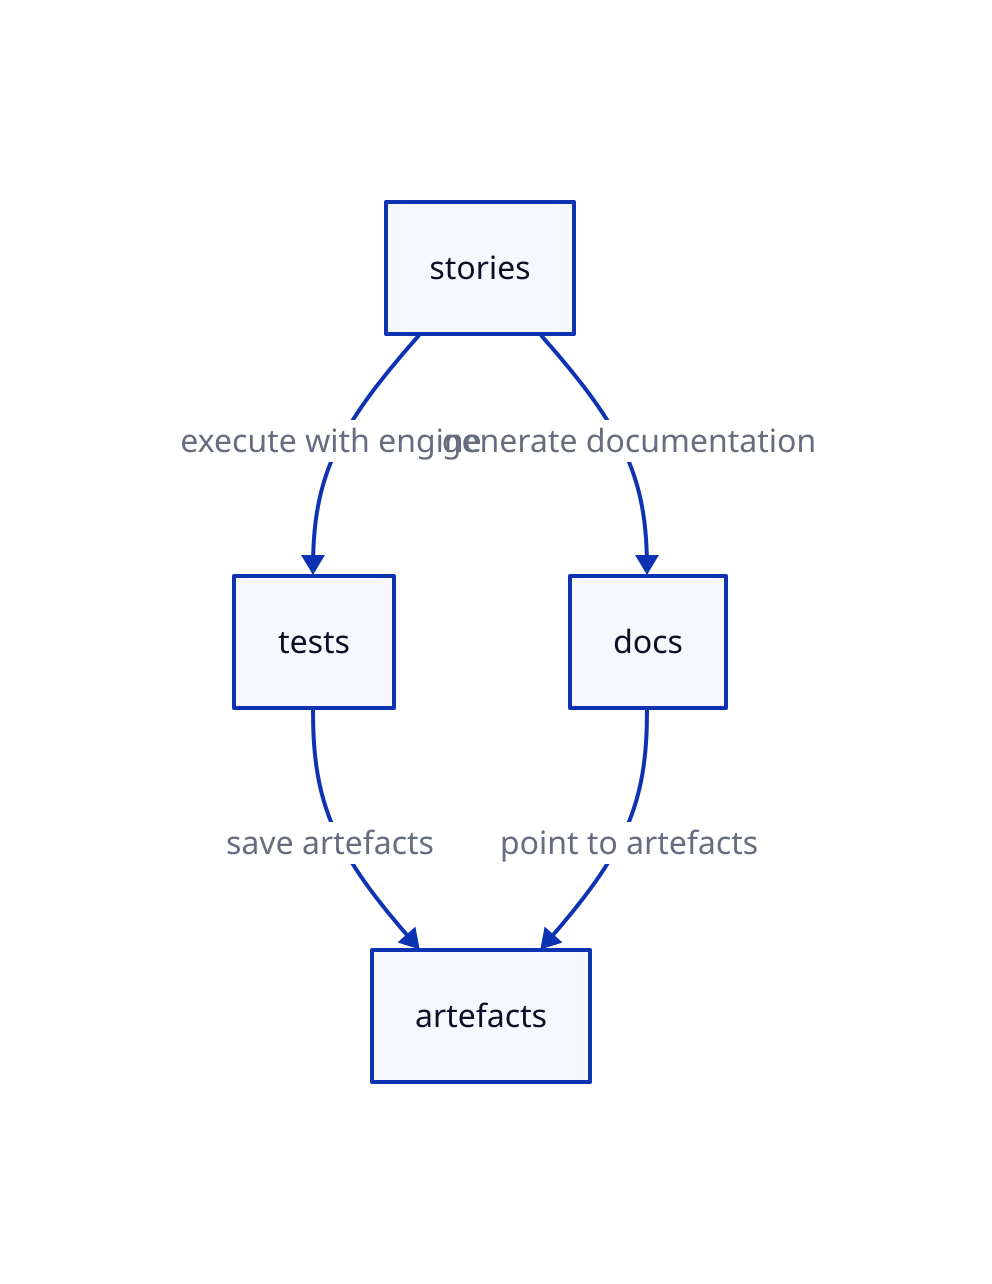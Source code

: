 stories

t: tests

d: docs

a: artefacts

stories -> t: execute with engine

stories -> d: generate documentation

t -> a: save artefacts

d -> a: point to artefacts
